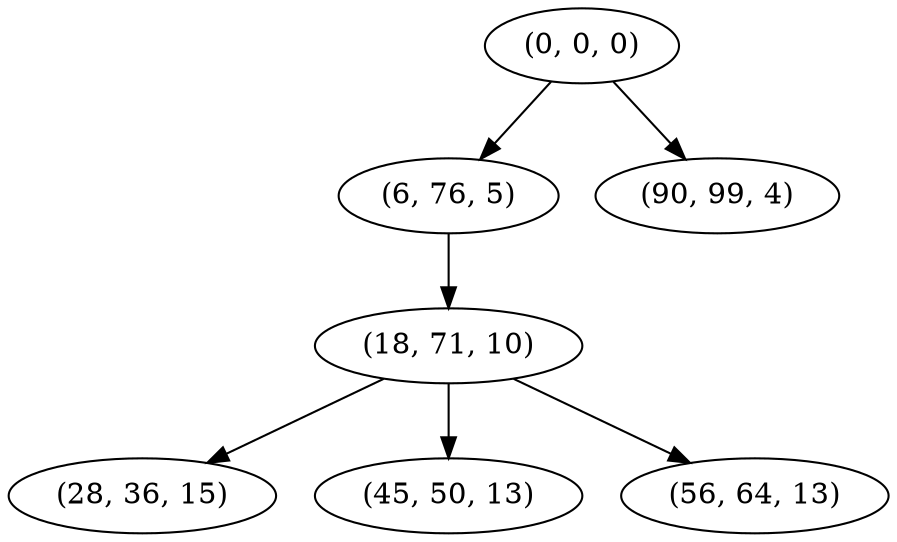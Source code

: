 digraph tree {
    "(0, 0, 0)";
    "(6, 76, 5)";
    "(18, 71, 10)";
    "(28, 36, 15)";
    "(45, 50, 13)";
    "(56, 64, 13)";
    "(90, 99, 4)";
    "(0, 0, 0)" -> "(6, 76, 5)";
    "(0, 0, 0)" -> "(90, 99, 4)";
    "(6, 76, 5)" -> "(18, 71, 10)";
    "(18, 71, 10)" -> "(28, 36, 15)";
    "(18, 71, 10)" -> "(45, 50, 13)";
    "(18, 71, 10)" -> "(56, 64, 13)";
}
